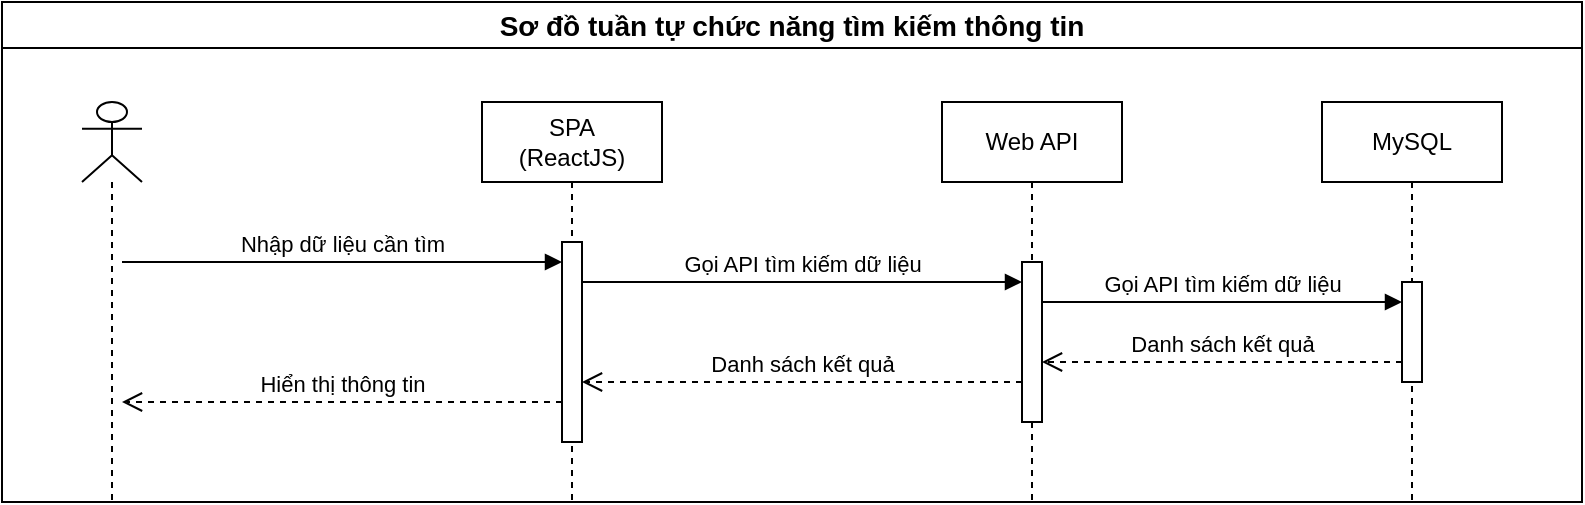 <mxfile version="27.0.6">
  <diagram name="Page-1" id="KqU9gGnZR2WyMmD7t_Au">
    <mxGraphModel dx="1034" dy="582" grid="1" gridSize="10" guides="1" tooltips="1" connect="1" arrows="1" fold="1" page="1" pageScale="1" pageWidth="850" pageHeight="1100" math="0" shadow="0">
      <root>
        <mxCell id="0" />
        <mxCell id="1" parent="0" />
        <mxCell id="Db8lhAjHpGJ3QMkJQp8O-3" value="Sơ đồ tuần tự chức năng tìm kiếm thông tin" style="swimlane;whiteSpace=wrap;html=1;startSize=23;fontSize=14;" parent="1" vertex="1">
          <mxGeometry x="270" y="310" width="790" height="250" as="geometry" />
        </mxCell>
        <mxCell id="Db8lhAjHpGJ3QMkJQp8O-12" value="" style="shape=umlLifeline;perimeter=lifelinePerimeter;whiteSpace=wrap;html=1;container=1;dropTarget=0;collapsible=0;recursiveResize=0;outlineConnect=0;portConstraint=eastwest;newEdgeStyle={&quot;curved&quot;:0,&quot;rounded&quot;:0};participant=umlActor;" parent="Db8lhAjHpGJ3QMkJQp8O-3" vertex="1">
          <mxGeometry x="40" y="50" width="30" height="200" as="geometry" />
        </mxCell>
        <mxCell id="Db8lhAjHpGJ3QMkJQp8O-13" value="SPA&lt;br&gt;(ReactJS)" style="shape=umlLifeline;perimeter=lifelinePerimeter;whiteSpace=wrap;html=1;container=1;dropTarget=0;collapsible=0;recursiveResize=0;outlineConnect=0;portConstraint=eastwest;newEdgeStyle={&quot;curved&quot;:0,&quot;rounded&quot;:0};" parent="Db8lhAjHpGJ3QMkJQp8O-3" vertex="1">
          <mxGeometry x="240" y="50" width="90" height="200" as="geometry" />
        </mxCell>
        <mxCell id="Db8lhAjHpGJ3QMkJQp8O-16" value="" style="html=1;points=[[0,0,0,0,5],[0,1,0,0,-5],[1,0,0,0,5],[1,1,0,0,-5]];perimeter=orthogonalPerimeter;outlineConnect=0;targetShapes=umlLifeline;portConstraint=eastwest;newEdgeStyle={&quot;curved&quot;:0,&quot;rounded&quot;:0};" parent="Db8lhAjHpGJ3QMkJQp8O-13" vertex="1">
          <mxGeometry x="40" y="70" width="10" height="100" as="geometry" />
        </mxCell>
        <mxCell id="Db8lhAjHpGJ3QMkJQp8O-14" value="Web API" style="shape=umlLifeline;perimeter=lifelinePerimeter;whiteSpace=wrap;html=1;container=1;dropTarget=0;collapsible=0;recursiveResize=0;outlineConnect=0;portConstraint=eastwest;newEdgeStyle={&quot;curved&quot;:0,&quot;rounded&quot;:0};" parent="Db8lhAjHpGJ3QMkJQp8O-3" vertex="1">
          <mxGeometry x="470" y="50" width="90" height="200" as="geometry" />
        </mxCell>
        <mxCell id="Db8lhAjHpGJ3QMkJQp8O-21" value="&lt;span style=&quot;color: rgba(0, 0, 0, 0); font-family: monospace; font-size: 0px; text-align: start;&quot;&gt;%3CmxGraphModel%3E%3Croot%3E%3CmxCell%20id%3D%220%22%2F%3E%3CmxCell%20id%3D%221%22%20parent%3D%220%22%2F%3E%3CmxCell%20id%3D%222%22%20value%3D%22G%E1%BB%8Di%20API%20t%C3%ACm%20ki%E1%BA%BFm%20d%E1%BB%AF%20li%E1%BB%87u%22%20style%3D%22html%3D1%3BverticalAlign%3Dbottom%3BendArrow%3Dblock%3Bcurved%3D0%3Brounded%3D0%3B%22%20edge%3D%221%22%20parent%3D%221%22%3E%3CmxGeometry%20width%3D%2280%22%20relative%3D%221%22%20as%3D%22geometry%22%3E%3CmxPoint%20x%3D%22360%22%20y%3D%22730%22%20as%3D%22sourcePoint%22%2F%3E%3CmxPoint%20x%3D%22580%22%20y%3D%22730%22%20as%3D%22targetPoint%22%2F%3E%3C%2FmxGeometry%3E%3C%2FmxCell%3E%3C%2Froot%3E%3C%2FmxGraphModel%3E&lt;/span&gt;" style="html=1;points=[[0,0,0,0,5],[0,1,0,0,-5],[1,0,0,0,5],[1,1,0,0,-5]];perimeter=orthogonalPerimeter;outlineConnect=0;targetShapes=umlLifeline;portConstraint=eastwest;newEdgeStyle={&quot;curved&quot;:0,&quot;rounded&quot;:0};" parent="Db8lhAjHpGJ3QMkJQp8O-14" vertex="1">
          <mxGeometry x="40" y="80" width="10" height="80" as="geometry" />
        </mxCell>
        <mxCell id="Db8lhAjHpGJ3QMkJQp8O-15" value="MySQL" style="shape=umlLifeline;perimeter=lifelinePerimeter;whiteSpace=wrap;html=1;container=1;dropTarget=0;collapsible=0;recursiveResize=0;outlineConnect=0;portConstraint=eastwest;newEdgeStyle={&quot;curved&quot;:0,&quot;rounded&quot;:0};" parent="Db8lhAjHpGJ3QMkJQp8O-3" vertex="1">
          <mxGeometry x="660" y="50" width="90" height="200" as="geometry" />
        </mxCell>
        <mxCell id="Db8lhAjHpGJ3QMkJQp8O-25" value="" style="html=1;points=[[0,0,0,0,5],[0,1,0,0,-5],[1,0,0,0,5],[1,1,0,0,-5]];perimeter=orthogonalPerimeter;outlineConnect=0;targetShapes=umlLifeline;portConstraint=eastwest;newEdgeStyle={&quot;curved&quot;:0,&quot;rounded&quot;:0};" parent="Db8lhAjHpGJ3QMkJQp8O-15" vertex="1">
          <mxGeometry x="40" y="90" width="10" height="50" as="geometry" />
        </mxCell>
        <mxCell id="Db8lhAjHpGJ3QMkJQp8O-19" value="Nhập dữ liệu cần tìm" style="html=1;verticalAlign=bottom;endArrow=block;curved=0;rounded=0;" parent="Db8lhAjHpGJ3QMkJQp8O-3" edge="1">
          <mxGeometry width="80" relative="1" as="geometry">
            <mxPoint x="60" y="130" as="sourcePoint" />
            <mxPoint x="280" y="130" as="targetPoint" />
          </mxGeometry>
        </mxCell>
        <mxCell id="Db8lhAjHpGJ3QMkJQp8O-20" value="Gọi API tìm kiếm dữ liệu" style="html=1;verticalAlign=bottom;endArrow=block;curved=0;rounded=0;" parent="Db8lhAjHpGJ3QMkJQp8O-3" edge="1">
          <mxGeometry width="80" relative="1" as="geometry">
            <mxPoint x="290" y="140" as="sourcePoint" />
            <mxPoint x="510" y="140" as="targetPoint" />
          </mxGeometry>
        </mxCell>
        <mxCell id="Db8lhAjHpGJ3QMkJQp8O-22" value="Gọi API tìm kiếm dữ liệu" style="html=1;verticalAlign=bottom;endArrow=block;curved=0;rounded=0;" parent="Db8lhAjHpGJ3QMkJQp8O-3" target="Db8lhAjHpGJ3QMkJQp8O-25" edge="1">
          <mxGeometry width="80" relative="1" as="geometry">
            <mxPoint x="520" y="150" as="sourcePoint" />
            <mxPoint x="680" y="150" as="targetPoint" />
          </mxGeometry>
        </mxCell>
        <mxCell id="Db8lhAjHpGJ3QMkJQp8O-27" value="Danh sách kết quả" style="html=1;verticalAlign=bottom;endArrow=open;dashed=1;endSize=8;curved=0;rounded=0;" parent="Db8lhAjHpGJ3QMkJQp8O-3" edge="1">
          <mxGeometry relative="1" as="geometry">
            <mxPoint x="700" y="180" as="sourcePoint" />
            <mxPoint x="520" y="180" as="targetPoint" />
          </mxGeometry>
        </mxCell>
        <mxCell id="Db8lhAjHpGJ3QMkJQp8O-28" value="Danh sách kết quả" style="html=1;verticalAlign=bottom;endArrow=open;dashed=1;endSize=8;curved=0;rounded=0;" parent="Db8lhAjHpGJ3QMkJQp8O-3" edge="1">
          <mxGeometry relative="1" as="geometry">
            <mxPoint x="510" y="190" as="sourcePoint" />
            <mxPoint x="290" y="190" as="targetPoint" />
          </mxGeometry>
        </mxCell>
        <mxCell id="Db8lhAjHpGJ3QMkJQp8O-29" value="Hiển thị thông tin" style="html=1;verticalAlign=bottom;endArrow=open;dashed=1;endSize=8;curved=0;rounded=0;" parent="Db8lhAjHpGJ3QMkJQp8O-3" edge="1">
          <mxGeometry relative="1" as="geometry">
            <mxPoint x="280" y="200" as="sourcePoint" />
            <mxPoint x="60" y="200" as="targetPoint" />
          </mxGeometry>
        </mxCell>
      </root>
    </mxGraphModel>
  </diagram>
</mxfile>
